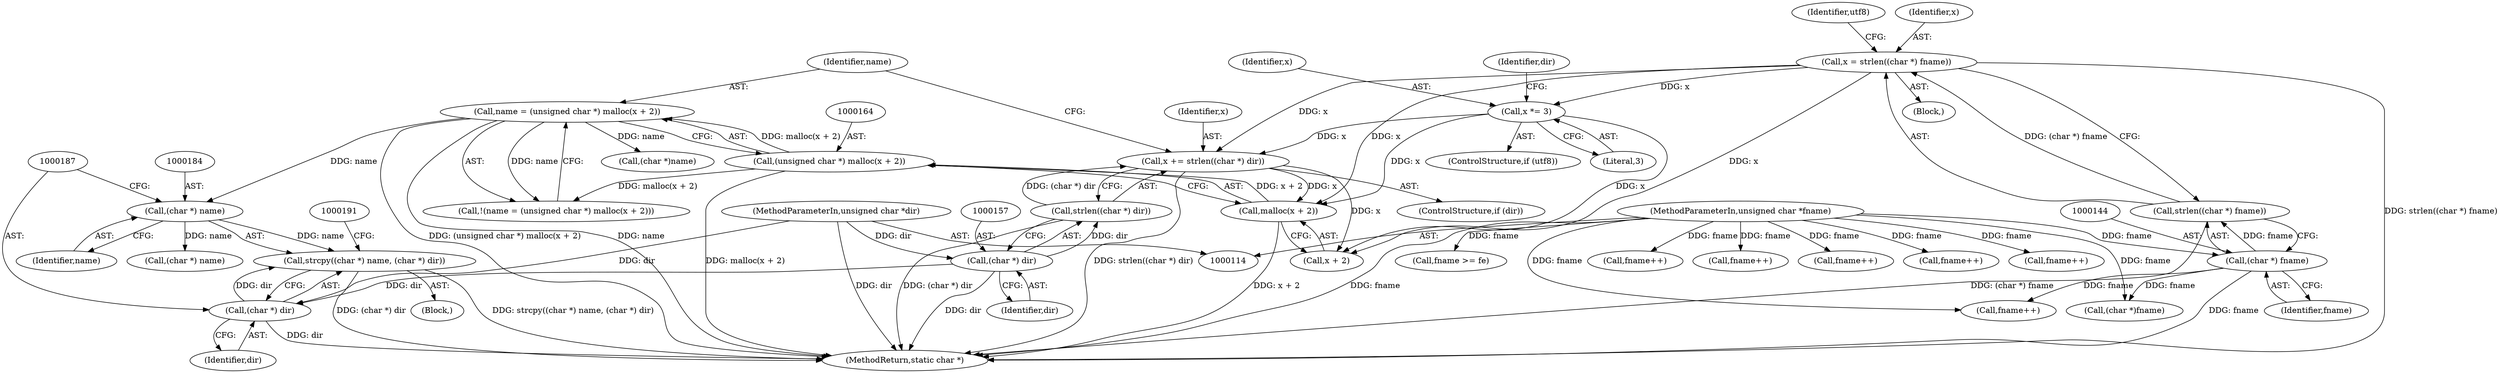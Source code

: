 digraph "1_libmspack_7cadd489698be117c47efcadd742651594429e6d@API" {
"1000182" [label="(Call,strcpy((char *) name, (char *) dir))"];
"1000183" [label="(Call,(char *) name)"];
"1000161" [label="(Call,name = (unsigned char *) malloc(x + 2))"];
"1000163" [label="(Call,(unsigned char *) malloc(x + 2))"];
"1000165" [label="(Call,malloc(x + 2))"];
"1000140" [label="(Call,x = strlen((char *) fname))"];
"1000142" [label="(Call,strlen((char *) fname))"];
"1000143" [label="(Call,(char *) fname)"];
"1000115" [label="(MethodParameterIn,unsigned char *fname)"];
"1000148" [label="(Call,x *= 3)"];
"1000153" [label="(Call,x += strlen((char *) dir))"];
"1000155" [label="(Call,strlen((char *) dir))"];
"1000156" [label="(Call,(char *) dir)"];
"1000116" [label="(MethodParameterIn,unsigned char *dir)"];
"1000186" [label="(Call,(char *) dir)"];
"1000140" [label="(Call,x = strlen((char *) fname))"];
"1000154" [label="(Identifier,x)"];
"1000291" [label="(Call,fname++)"];
"1000148" [label="(Call,x *= 3)"];
"1000116" [label="(MethodParameterIn,unsigned char *dir)"];
"1000238" [label="(Call,fname++)"];
"1000155" [label="(Call,strlen((char *) dir))"];
"1000181" [label="(Block,)"];
"1000190" [label="(Call,(char *) name)"];
"1000147" [label="(Identifier,utf8)"];
"1000216" [label="(Call,(char *)fname)"];
"1000142" [label="(Call,strlen((char *) fname))"];
"1000145" [label="(Identifier,fname)"];
"1000183" [label="(Call,(char *) name)"];
"1000444" [label="(MethodReturn,static char *)"];
"1000151" [label="(ControlStructure,if (dir))"];
"1000152" [label="(Identifier,dir)"];
"1000188" [label="(Identifier,dir)"];
"1000146" [label="(ControlStructure,if (utf8))"];
"1000153" [label="(Call,x += strlen((char *) dir))"];
"1000156" [label="(Call,(char *) dir)"];
"1000149" [label="(Identifier,x)"];
"1000163" [label="(Call,(unsigned char *) malloc(x + 2))"];
"1000266" [label="(Call,fname++)"];
"1000186" [label="(Call,(char *) dir)"];
"1000160" [label="(Call,!(name = (unsigned char *) malloc(x + 2)))"];
"1000299" [label="(Call,fname++)"];
"1000407" [label="(Call,fname++)"];
"1000185" [label="(Identifier,name)"];
"1000199" [label="(Call,fname++)"];
"1000158" [label="(Identifier,dir)"];
"1000165" [label="(Call,malloc(x + 2))"];
"1000166" [label="(Call,x + 2)"];
"1000225" [label="(Call,fname >= fe)"];
"1000162" [label="(Identifier,name)"];
"1000182" [label="(Call,strcpy((char *) name, (char *) dir))"];
"1000207" [label="(Call,(char *)name)"];
"1000150" [label="(Literal,3)"];
"1000120" [label="(Block,)"];
"1000141" [label="(Identifier,x)"];
"1000161" [label="(Call,name = (unsigned char *) malloc(x + 2))"];
"1000115" [label="(MethodParameterIn,unsigned char *fname)"];
"1000143" [label="(Call,(char *) fname)"];
"1000182" -> "1000181"  [label="AST: "];
"1000182" -> "1000186"  [label="CFG: "];
"1000183" -> "1000182"  [label="AST: "];
"1000186" -> "1000182"  [label="AST: "];
"1000191" -> "1000182"  [label="CFG: "];
"1000182" -> "1000444"  [label="DDG: strcpy((char *) name, (char *) dir)"];
"1000182" -> "1000444"  [label="DDG: (char *) dir"];
"1000183" -> "1000182"  [label="DDG: name"];
"1000186" -> "1000182"  [label="DDG: dir"];
"1000183" -> "1000185"  [label="CFG: "];
"1000184" -> "1000183"  [label="AST: "];
"1000185" -> "1000183"  [label="AST: "];
"1000187" -> "1000183"  [label="CFG: "];
"1000161" -> "1000183"  [label="DDG: name"];
"1000183" -> "1000190"  [label="DDG: name"];
"1000161" -> "1000160"  [label="AST: "];
"1000161" -> "1000163"  [label="CFG: "];
"1000162" -> "1000161"  [label="AST: "];
"1000163" -> "1000161"  [label="AST: "];
"1000160" -> "1000161"  [label="CFG: "];
"1000161" -> "1000444"  [label="DDG: (unsigned char *) malloc(x + 2)"];
"1000161" -> "1000444"  [label="DDG: name"];
"1000161" -> "1000160"  [label="DDG: name"];
"1000163" -> "1000161"  [label="DDG: malloc(x + 2)"];
"1000161" -> "1000207"  [label="DDG: name"];
"1000163" -> "1000165"  [label="CFG: "];
"1000164" -> "1000163"  [label="AST: "];
"1000165" -> "1000163"  [label="AST: "];
"1000163" -> "1000444"  [label="DDG: malloc(x + 2)"];
"1000163" -> "1000160"  [label="DDG: malloc(x + 2)"];
"1000165" -> "1000163"  [label="DDG: x + 2"];
"1000165" -> "1000166"  [label="CFG: "];
"1000166" -> "1000165"  [label="AST: "];
"1000165" -> "1000444"  [label="DDG: x + 2"];
"1000140" -> "1000165"  [label="DDG: x"];
"1000148" -> "1000165"  [label="DDG: x"];
"1000153" -> "1000165"  [label="DDG: x"];
"1000140" -> "1000120"  [label="AST: "];
"1000140" -> "1000142"  [label="CFG: "];
"1000141" -> "1000140"  [label="AST: "];
"1000142" -> "1000140"  [label="AST: "];
"1000147" -> "1000140"  [label="CFG: "];
"1000140" -> "1000444"  [label="DDG: strlen((char *) fname)"];
"1000142" -> "1000140"  [label="DDG: (char *) fname"];
"1000140" -> "1000148"  [label="DDG: x"];
"1000140" -> "1000153"  [label="DDG: x"];
"1000140" -> "1000166"  [label="DDG: x"];
"1000142" -> "1000143"  [label="CFG: "];
"1000143" -> "1000142"  [label="AST: "];
"1000142" -> "1000444"  [label="DDG: (char *) fname"];
"1000143" -> "1000142"  [label="DDG: fname"];
"1000143" -> "1000145"  [label="CFG: "];
"1000144" -> "1000143"  [label="AST: "];
"1000145" -> "1000143"  [label="AST: "];
"1000143" -> "1000444"  [label="DDG: fname"];
"1000115" -> "1000143"  [label="DDG: fname"];
"1000143" -> "1000199"  [label="DDG: fname"];
"1000143" -> "1000216"  [label="DDG: fname"];
"1000115" -> "1000114"  [label="AST: "];
"1000115" -> "1000444"  [label="DDG: fname"];
"1000115" -> "1000199"  [label="DDG: fname"];
"1000115" -> "1000216"  [label="DDG: fname"];
"1000115" -> "1000225"  [label="DDG: fname"];
"1000115" -> "1000238"  [label="DDG: fname"];
"1000115" -> "1000266"  [label="DDG: fname"];
"1000115" -> "1000291"  [label="DDG: fname"];
"1000115" -> "1000299"  [label="DDG: fname"];
"1000115" -> "1000407"  [label="DDG: fname"];
"1000148" -> "1000146"  [label="AST: "];
"1000148" -> "1000150"  [label="CFG: "];
"1000149" -> "1000148"  [label="AST: "];
"1000150" -> "1000148"  [label="AST: "];
"1000152" -> "1000148"  [label="CFG: "];
"1000148" -> "1000153"  [label="DDG: x"];
"1000148" -> "1000166"  [label="DDG: x"];
"1000153" -> "1000151"  [label="AST: "];
"1000153" -> "1000155"  [label="CFG: "];
"1000154" -> "1000153"  [label="AST: "];
"1000155" -> "1000153"  [label="AST: "];
"1000162" -> "1000153"  [label="CFG: "];
"1000153" -> "1000444"  [label="DDG: strlen((char *) dir)"];
"1000155" -> "1000153"  [label="DDG: (char *) dir"];
"1000153" -> "1000166"  [label="DDG: x"];
"1000155" -> "1000156"  [label="CFG: "];
"1000156" -> "1000155"  [label="AST: "];
"1000155" -> "1000444"  [label="DDG: (char *) dir"];
"1000156" -> "1000155"  [label="DDG: dir"];
"1000156" -> "1000158"  [label="CFG: "];
"1000157" -> "1000156"  [label="AST: "];
"1000158" -> "1000156"  [label="AST: "];
"1000156" -> "1000444"  [label="DDG: dir"];
"1000116" -> "1000156"  [label="DDG: dir"];
"1000156" -> "1000186"  [label="DDG: dir"];
"1000116" -> "1000114"  [label="AST: "];
"1000116" -> "1000444"  [label="DDG: dir"];
"1000116" -> "1000186"  [label="DDG: dir"];
"1000186" -> "1000188"  [label="CFG: "];
"1000187" -> "1000186"  [label="AST: "];
"1000188" -> "1000186"  [label="AST: "];
"1000186" -> "1000444"  [label="DDG: dir"];
}
